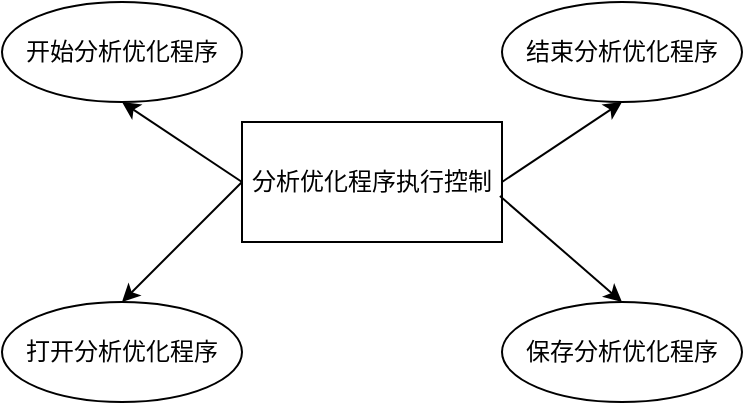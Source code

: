 <mxfile version="20.8.20" type="github">
  <diagram name="第 1 页" id="fBDYY8C6qAsAvyU1s2A7">
    <mxGraphModel dx="1434" dy="796" grid="1" gridSize="10" guides="1" tooltips="1" connect="1" arrows="1" fold="1" page="1" pageScale="1" pageWidth="827" pageHeight="1169" math="0" shadow="0">
      <root>
        <mxCell id="0" />
        <mxCell id="1" parent="0" />
        <mxCell id="Ek-q4Cb_5R8HMSjOIuQS-1" value="分析优化程序执行控制" style="rounded=0;whiteSpace=wrap;html=1;" vertex="1" parent="1">
          <mxGeometry x="320" y="260" width="130" height="60" as="geometry" />
        </mxCell>
        <mxCell id="Ek-q4Cb_5R8HMSjOIuQS-2" value="开始分析优化程序" style="ellipse;whiteSpace=wrap;html=1;" vertex="1" parent="1">
          <mxGeometry x="200" y="200" width="120" height="50" as="geometry" />
        </mxCell>
        <mxCell id="Ek-q4Cb_5R8HMSjOIuQS-3" value="结束分析优化程序" style="ellipse;whiteSpace=wrap;html=1;" vertex="1" parent="1">
          <mxGeometry x="450" y="200" width="120" height="50" as="geometry" />
        </mxCell>
        <mxCell id="Ek-q4Cb_5R8HMSjOIuQS-4" value="打开分析优化程序" style="ellipse;whiteSpace=wrap;html=1;" vertex="1" parent="1">
          <mxGeometry x="200" y="350" width="120" height="50" as="geometry" />
        </mxCell>
        <mxCell id="Ek-q4Cb_5R8HMSjOIuQS-5" value="保存分析优化程序" style="ellipse;whiteSpace=wrap;html=1;" vertex="1" parent="1">
          <mxGeometry x="450" y="350" width="120" height="50" as="geometry" />
        </mxCell>
        <mxCell id="Ek-q4Cb_5R8HMSjOIuQS-12" value="" style="endArrow=classic;html=1;rounded=0;exitX=0;exitY=0.5;exitDx=0;exitDy=0;entryX=0.5;entryY=1;entryDx=0;entryDy=0;" edge="1" parent="1" source="Ek-q4Cb_5R8HMSjOIuQS-1" target="Ek-q4Cb_5R8HMSjOIuQS-2">
          <mxGeometry width="50" height="50" relative="1" as="geometry">
            <mxPoint x="40" y="530" as="sourcePoint" />
            <mxPoint x="90" y="480" as="targetPoint" />
          </mxGeometry>
        </mxCell>
        <mxCell id="Ek-q4Cb_5R8HMSjOIuQS-13" value="" style="endArrow=classic;html=1;rounded=0;exitX=0;exitY=0.5;exitDx=0;exitDy=0;entryX=0.5;entryY=0;entryDx=0;entryDy=0;" edge="1" parent="1" source="Ek-q4Cb_5R8HMSjOIuQS-1" target="Ek-q4Cb_5R8HMSjOIuQS-4">
          <mxGeometry width="50" height="50" relative="1" as="geometry">
            <mxPoint x="270" y="590" as="sourcePoint" />
            <mxPoint x="320" y="540" as="targetPoint" />
          </mxGeometry>
        </mxCell>
        <mxCell id="Ek-q4Cb_5R8HMSjOIuQS-14" value="" style="endArrow=classic;html=1;rounded=0;exitX=1;exitY=0.5;exitDx=0;exitDy=0;entryX=0.5;entryY=1;entryDx=0;entryDy=0;" edge="1" parent="1" source="Ek-q4Cb_5R8HMSjOIuQS-1" target="Ek-q4Cb_5R8HMSjOIuQS-3">
          <mxGeometry width="50" height="50" relative="1" as="geometry">
            <mxPoint x="600" y="310" as="sourcePoint" />
            <mxPoint x="650" y="260" as="targetPoint" />
          </mxGeometry>
        </mxCell>
        <mxCell id="Ek-q4Cb_5R8HMSjOIuQS-15" value="" style="endArrow=classic;html=1;rounded=0;exitX=0.992;exitY=0.617;exitDx=0;exitDy=0;exitPerimeter=0;entryX=0.5;entryY=0;entryDx=0;entryDy=0;" edge="1" parent="1" source="Ek-q4Cb_5R8HMSjOIuQS-1" target="Ek-q4Cb_5R8HMSjOIuQS-5">
          <mxGeometry width="50" height="50" relative="1" as="geometry">
            <mxPoint x="470" y="610" as="sourcePoint" />
            <mxPoint x="520" y="560" as="targetPoint" />
          </mxGeometry>
        </mxCell>
      </root>
    </mxGraphModel>
  </diagram>
</mxfile>
